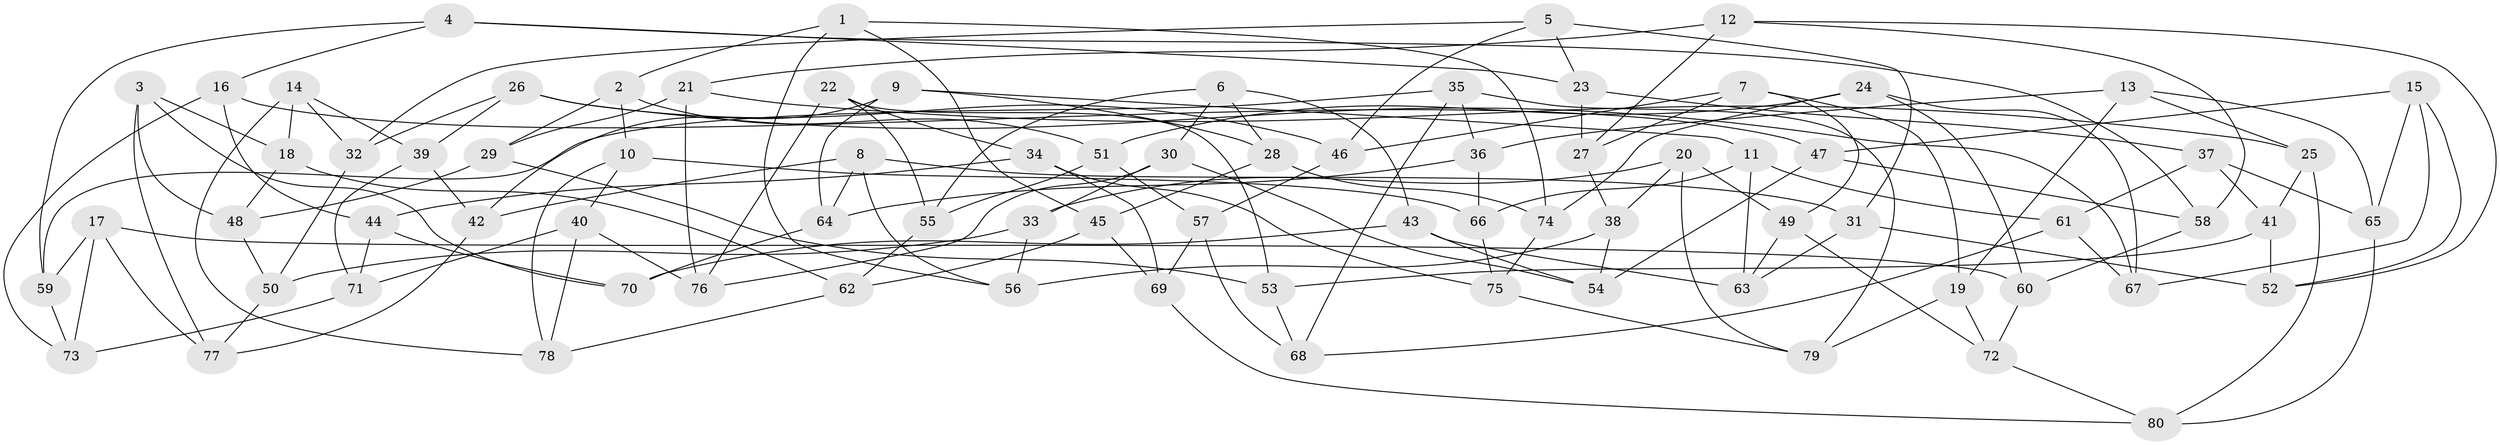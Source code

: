 // coarse degree distribution, {6: 0.574468085106383, 3: 0.0425531914893617, 4: 0.2553191489361702, 5: 0.1276595744680851}
// Generated by graph-tools (version 1.1) at 2025/24/03/03/25 07:24:29]
// undirected, 80 vertices, 160 edges
graph export_dot {
graph [start="1"]
  node [color=gray90,style=filled];
  1;
  2;
  3;
  4;
  5;
  6;
  7;
  8;
  9;
  10;
  11;
  12;
  13;
  14;
  15;
  16;
  17;
  18;
  19;
  20;
  21;
  22;
  23;
  24;
  25;
  26;
  27;
  28;
  29;
  30;
  31;
  32;
  33;
  34;
  35;
  36;
  37;
  38;
  39;
  40;
  41;
  42;
  43;
  44;
  45;
  46;
  47;
  48;
  49;
  50;
  51;
  52;
  53;
  54;
  55;
  56;
  57;
  58;
  59;
  60;
  61;
  62;
  63;
  64;
  65;
  66;
  67;
  68;
  69;
  70;
  71;
  72;
  73;
  74;
  75;
  76;
  77;
  78;
  79;
  80;
  1 -- 45;
  1 -- 56;
  1 -- 74;
  1 -- 2;
  2 -- 51;
  2 -- 29;
  2 -- 10;
  3 -- 70;
  3 -- 18;
  3 -- 77;
  3 -- 48;
  4 -- 58;
  4 -- 23;
  4 -- 59;
  4 -- 16;
  5 -- 31;
  5 -- 23;
  5 -- 32;
  5 -- 46;
  6 -- 55;
  6 -- 43;
  6 -- 30;
  6 -- 28;
  7 -- 27;
  7 -- 19;
  7 -- 49;
  7 -- 46;
  8 -- 42;
  8 -- 56;
  8 -- 31;
  8 -- 64;
  9 -- 11;
  9 -- 42;
  9 -- 28;
  9 -- 64;
  10 -- 78;
  10 -- 66;
  10 -- 40;
  11 -- 61;
  11 -- 63;
  11 -- 66;
  12 -- 58;
  12 -- 21;
  12 -- 27;
  12 -- 52;
  13 -- 25;
  13 -- 19;
  13 -- 36;
  13 -- 65;
  14 -- 32;
  14 -- 78;
  14 -- 39;
  14 -- 18;
  15 -- 67;
  15 -- 52;
  15 -- 65;
  15 -- 47;
  16 -- 47;
  16 -- 44;
  16 -- 73;
  17 -- 77;
  17 -- 73;
  17 -- 59;
  17 -- 60;
  18 -- 48;
  18 -- 62;
  19 -- 72;
  19 -- 79;
  20 -- 38;
  20 -- 33;
  20 -- 49;
  20 -- 79;
  21 -- 29;
  21 -- 25;
  21 -- 76;
  22 -- 55;
  22 -- 53;
  22 -- 34;
  22 -- 76;
  23 -- 37;
  23 -- 27;
  24 -- 60;
  24 -- 74;
  24 -- 51;
  24 -- 67;
  25 -- 80;
  25 -- 41;
  26 -- 67;
  26 -- 46;
  26 -- 32;
  26 -- 39;
  27 -- 38;
  28 -- 45;
  28 -- 74;
  29 -- 53;
  29 -- 48;
  30 -- 54;
  30 -- 33;
  30 -- 76;
  31 -- 52;
  31 -- 63;
  32 -- 50;
  33 -- 56;
  33 -- 50;
  34 -- 75;
  34 -- 69;
  34 -- 44;
  35 -- 68;
  35 -- 79;
  35 -- 36;
  35 -- 59;
  36 -- 66;
  36 -- 64;
  37 -- 41;
  37 -- 61;
  37 -- 65;
  38 -- 54;
  38 -- 56;
  39 -- 42;
  39 -- 71;
  40 -- 78;
  40 -- 76;
  40 -- 71;
  41 -- 53;
  41 -- 52;
  42 -- 77;
  43 -- 70;
  43 -- 63;
  43 -- 54;
  44 -- 71;
  44 -- 70;
  45 -- 62;
  45 -- 69;
  46 -- 57;
  47 -- 54;
  47 -- 58;
  48 -- 50;
  49 -- 72;
  49 -- 63;
  50 -- 77;
  51 -- 55;
  51 -- 57;
  53 -- 68;
  55 -- 62;
  57 -- 68;
  57 -- 69;
  58 -- 60;
  59 -- 73;
  60 -- 72;
  61 -- 67;
  61 -- 68;
  62 -- 78;
  64 -- 70;
  65 -- 80;
  66 -- 75;
  69 -- 80;
  71 -- 73;
  72 -- 80;
  74 -- 75;
  75 -- 79;
}
